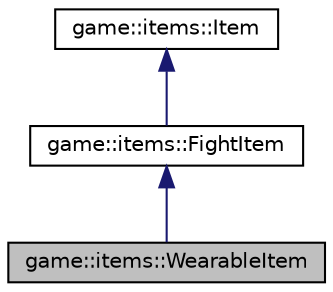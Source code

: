 digraph "game::items::WearableItem"
{
 // LATEX_PDF_SIZE
  edge [fontname="Helvetica",fontsize="10",labelfontname="Helvetica",labelfontsize="10"];
  node [fontname="Helvetica",fontsize="10",shape=record];
  Node1 [label="game::items::WearableItem",height=0.2,width=0.4,color="black", fillcolor="grey75", style="filled", fontcolor="black",tooltip=" "];
  Node2 -> Node1 [dir="back",color="midnightblue",fontsize="10",style="solid",fontname="Helvetica"];
  Node2 [label="game::items::FightItem",height=0.2,width=0.4,color="black", fillcolor="white", style="filled",URL="$classgame_1_1items_1_1_fight_item.html",tooltip=" "];
  Node3 -> Node2 [dir="back",color="midnightblue",fontsize="10",style="solid",fontname="Helvetica"];
  Node3 [label="game::items::Item",height=0.2,width=0.4,color="black", fillcolor="white", style="filled",URL="$classgame_1_1items_1_1_item.html",tooltip=" "];
}
